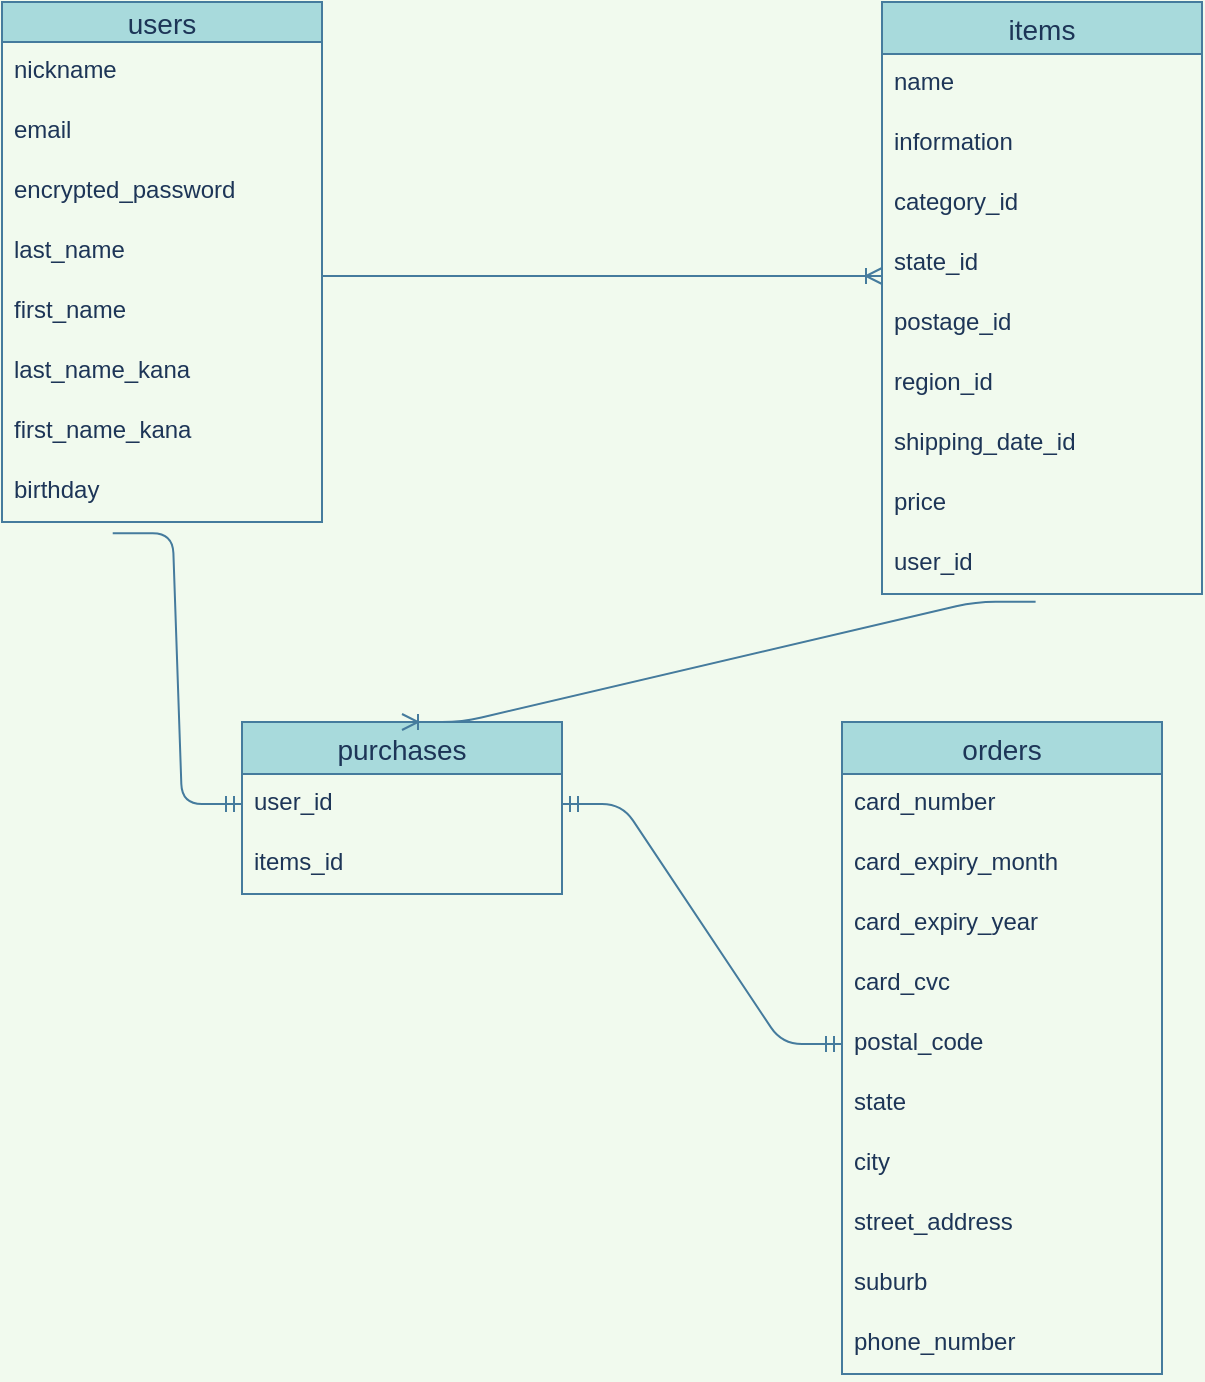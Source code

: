 <mxfile>
    <diagram id="XDIRjMAd6OkRg0HsLtU0" name="ページ1">
        <mxGraphModel dx="896" dy="723" grid="1" gridSize="10" guides="1" tooltips="1" connect="1" arrows="1" fold="1" page="1" pageScale="1" pageWidth="827" pageHeight="1169" background="#F1FAEE" math="0" shadow="0">
            <root>
                <mxCell id="0"/>
                <mxCell id="1" parent="0"/>
                <mxCell id="46" value="users" style="swimlane;fontStyle=0;childLayout=stackLayout;horizontal=1;startSize=20;horizontalStack=0;resizeParent=1;resizeParentMax=0;resizeLast=0;collapsible=1;marginBottom=0;align=center;fontSize=14;fillColor=#A8DADC;strokeColor=#457B9D;fontColor=#1D3557;" parent="1" vertex="1">
                    <mxGeometry x="40" y="40" width="160" height="260" as="geometry">
                        <mxRectangle x="70" y="170" width="50" height="26" as="alternateBounds"/>
                    </mxGeometry>
                </mxCell>
                <mxCell id="47" value="nickname&#10;" style="text;strokeColor=none;fillColor=none;spacingLeft=4;spacingRight=4;overflow=hidden;rotatable=0;points=[[0,0.5],[1,0.5]];portConstraint=eastwest;fontSize=12;fontColor=#1D3557;" parent="46" vertex="1">
                    <mxGeometry y="20" width="160" height="30" as="geometry"/>
                </mxCell>
                <mxCell id="48" value="email" style="text;strokeColor=none;fillColor=none;spacingLeft=4;spacingRight=4;overflow=hidden;rotatable=0;points=[[0,0.5],[1,0.5]];portConstraint=eastwest;fontSize=12;fontColor=#1D3557;" parent="46" vertex="1">
                    <mxGeometry y="50" width="160" height="30" as="geometry"/>
                </mxCell>
                <mxCell id="49" value="encrypted_password&#10;" style="text;strokeColor=none;fillColor=none;spacingLeft=4;spacingRight=4;overflow=hidden;rotatable=0;points=[[0,0.5],[1,0.5]];portConstraint=eastwest;fontSize=12;fontColor=#1D3557;" parent="46" vertex="1">
                    <mxGeometry y="80" width="160" height="30" as="geometry"/>
                </mxCell>
                <mxCell id="63" value="last_name" style="text;strokeColor=none;fillColor=none;spacingLeft=4;spacingRight=4;overflow=hidden;rotatable=0;points=[[0,0.5],[1,0.5]];portConstraint=eastwest;fontSize=12;fontColor=#1D3557;" parent="46" vertex="1">
                    <mxGeometry y="110" width="160" height="30" as="geometry"/>
                </mxCell>
                <mxCell id="64" value="first_name" style="text;strokeColor=none;fillColor=none;spacingLeft=4;spacingRight=4;overflow=hidden;rotatable=0;points=[[0,0.5],[1,0.5]];portConstraint=eastwest;fontSize=12;fontColor=#1D3557;" parent="46" vertex="1">
                    <mxGeometry y="140" width="160" height="30" as="geometry"/>
                </mxCell>
                <mxCell id="65" value="last_name_kana" style="text;strokeColor=none;fillColor=none;spacingLeft=4;spacingRight=4;overflow=hidden;rotatable=0;points=[[0,0.5],[1,0.5]];portConstraint=eastwest;fontSize=12;fontColor=#1D3557;" parent="46" vertex="1">
                    <mxGeometry y="170" width="160" height="30" as="geometry"/>
                </mxCell>
                <mxCell id="66" value="first_name_kana" style="text;spacingLeft=4;spacingRight=4;overflow=hidden;rotatable=0;points=[[0,0.5],[1,0.5]];portConstraint=eastwest;fontSize=12;fontColor=#1D3557;" parent="46" vertex="1">
                    <mxGeometry y="200" width="160" height="30" as="geometry"/>
                </mxCell>
                <mxCell id="68" value="birthday" style="text;spacingLeft=4;spacingRight=4;overflow=hidden;rotatable=0;points=[[0,0.5],[1,0.5]];portConstraint=eastwest;fontSize=12;fontColor=#1D3557;" parent="46" vertex="1">
                    <mxGeometry y="230" width="160" height="30" as="geometry"/>
                </mxCell>
                <mxCell id="69" value="" style="edgeStyle=entityRelationEdgeStyle;fontSize=12;html=1;endArrow=ERoneToMany;exitX=1;exitY=-0.1;exitDx=0;exitDy=0;exitPerimeter=0;strokeColor=#457B9D;fontColor=#1D3557;labelBackgroundColor=#F1FAEE;" parent="1" source="64" edge="1">
                    <mxGeometry width="100" height="100" relative="1" as="geometry">
                        <mxPoint x="300" y="250" as="sourcePoint"/>
                        <mxPoint x="480" y="177" as="targetPoint"/>
                    </mxGeometry>
                </mxCell>
                <mxCell id="70" value="items" style="swimlane;fontStyle=0;childLayout=stackLayout;horizontal=1;startSize=26;horizontalStack=0;resizeParent=1;resizeParentMax=0;resizeLast=0;collapsible=1;marginBottom=0;align=center;fontSize=14;fillColor=#A8DADC;strokeColor=#457B9D;fontColor=#1D3557;" parent="1" vertex="1">
                    <mxGeometry x="480" y="40" width="160" height="296" as="geometry"/>
                </mxCell>
                <mxCell id="72" value="name" style="text;strokeColor=none;fillColor=none;spacingLeft=4;spacingRight=4;overflow=hidden;rotatable=0;points=[[0,0.5],[1,0.5]];portConstraint=eastwest;fontSize=12;fontColor=#1D3557;" parent="70" vertex="1">
                    <mxGeometry y="26" width="160" height="30" as="geometry"/>
                </mxCell>
                <mxCell id="73" value="information" style="text;strokeColor=none;fillColor=none;spacingLeft=4;spacingRight=4;overflow=hidden;rotatable=0;points=[[0,0.5],[1,0.5]];portConstraint=eastwest;fontSize=12;fontColor=#1D3557;" parent="70" vertex="1">
                    <mxGeometry y="56" width="160" height="30" as="geometry"/>
                </mxCell>
                <mxCell id="74" value="category_id" style="text;strokeColor=none;fillColor=none;spacingLeft=4;spacingRight=4;overflow=hidden;rotatable=0;points=[[0,0.5],[1,0.5]];portConstraint=eastwest;fontSize=12;fontColor=#1D3557;" parent="70" vertex="1">
                    <mxGeometry y="86" width="160" height="30" as="geometry"/>
                </mxCell>
                <mxCell id="75" value="state_id" style="text;strokeColor=none;fillColor=none;spacingLeft=4;spacingRight=4;overflow=hidden;rotatable=0;points=[[0,0.5],[1,0.5]];portConstraint=eastwest;fontSize=12;fontColor=#1D3557;" parent="70" vertex="1">
                    <mxGeometry y="116" width="160" height="30" as="geometry"/>
                </mxCell>
                <mxCell id="76" value="postage_id" style="text;strokeColor=none;fillColor=none;spacingLeft=4;spacingRight=4;overflow=hidden;rotatable=0;points=[[0,0.5],[1,0.5]];portConstraint=eastwest;fontSize=12;fontColor=#1D3557;" parent="70" vertex="1">
                    <mxGeometry y="146" width="160" height="30" as="geometry"/>
                </mxCell>
                <mxCell id="77" value="region_id" style="text;strokeColor=none;fillColor=none;spacingLeft=4;spacingRight=4;overflow=hidden;rotatable=0;points=[[0,0.5],[1,0.5]];portConstraint=eastwest;fontSize=12;fontColor=#1D3557;" parent="70" vertex="1">
                    <mxGeometry y="176" width="160" height="30" as="geometry"/>
                </mxCell>
                <mxCell id="78" value="shipping_date_id" style="text;strokeColor=none;fillColor=none;spacingLeft=4;spacingRight=4;overflow=hidden;rotatable=0;points=[[0,0.5],[1,0.5]];portConstraint=eastwest;fontSize=12;fontColor=#1D3557;" parent="70" vertex="1">
                    <mxGeometry y="206" width="160" height="30" as="geometry"/>
                </mxCell>
                <mxCell id="79" value="price" style="text;strokeColor=none;fillColor=none;spacingLeft=4;spacingRight=4;overflow=hidden;rotatable=0;points=[[0,0.5],[1,0.5]];portConstraint=eastwest;fontSize=12;fontColor=#1D3557;" parent="70" vertex="1">
                    <mxGeometry y="236" width="160" height="30" as="geometry"/>
                </mxCell>
                <mxCell id="80" value="user_id" style="text;strokeColor=none;fillColor=none;spacingLeft=4;spacingRight=4;overflow=hidden;rotatable=0;points=[[0,0.5],[1,0.5]];portConstraint=eastwest;fontSize=12;fontColor=#1D3557;" parent="70" vertex="1">
                    <mxGeometry y="266" width="160" height="30" as="geometry"/>
                </mxCell>
                <mxCell id="82" value="orders" style="swimlane;fontStyle=0;childLayout=stackLayout;horizontal=1;startSize=26;horizontalStack=0;resizeParent=1;resizeParentMax=0;resizeLast=0;collapsible=1;marginBottom=0;align=center;fontSize=14;fillColor=#A8DADC;strokeColor=#457B9D;fontColor=#1D3557;" parent="1" vertex="1">
                    <mxGeometry x="460" y="400" width="160" height="326" as="geometry"/>
                </mxCell>
                <mxCell id="83" value="card_number" style="text;strokeColor=none;fillColor=none;spacingLeft=4;spacingRight=4;overflow=hidden;rotatable=0;points=[[0,0.5],[1,0.5]];portConstraint=eastwest;fontSize=12;fontColor=#1D3557;" parent="82" vertex="1">
                    <mxGeometry y="26" width="160" height="30" as="geometry"/>
                </mxCell>
                <mxCell id="84" value="card_expiry_month" style="text;strokeColor=none;fillColor=none;spacingLeft=4;spacingRight=4;overflow=hidden;rotatable=0;points=[[0,0.5],[1,0.5]];portConstraint=eastwest;fontSize=12;fontColor=#1D3557;" parent="82" vertex="1">
                    <mxGeometry y="56" width="160" height="30" as="geometry"/>
                </mxCell>
                <mxCell id="85" value="card_expiry_year" style="text;strokeColor=none;fillColor=none;spacingLeft=4;spacingRight=4;overflow=hidden;rotatable=0;points=[[0,0.5],[1,0.5]];portConstraint=eastwest;fontSize=12;fontColor=#1D3557;" parent="82" vertex="1">
                    <mxGeometry y="86" width="160" height="30" as="geometry"/>
                </mxCell>
                <mxCell id="86" value="card_cvc" style="text;strokeColor=none;fillColor=none;spacingLeft=4;spacingRight=4;overflow=hidden;rotatable=0;points=[[0,0.5],[1,0.5]];portConstraint=eastwest;fontSize=12;fontColor=#1D3557;" parent="82" vertex="1">
                    <mxGeometry y="116" width="160" height="30" as="geometry"/>
                </mxCell>
                <mxCell id="87" value="postal_code" style="text;strokeColor=none;fillColor=none;spacingLeft=4;spacingRight=4;overflow=hidden;rotatable=0;points=[[0,0.5],[1,0.5]];portConstraint=eastwest;fontSize=12;fontColor=#1D3557;" parent="82" vertex="1">
                    <mxGeometry y="146" width="160" height="30" as="geometry"/>
                </mxCell>
                <mxCell id="88" value="state" style="text;strokeColor=none;fillColor=none;spacingLeft=4;spacingRight=4;overflow=hidden;rotatable=0;points=[[0,0.5],[1,0.5]];portConstraint=eastwest;fontSize=12;fontColor=#1D3557;" parent="82" vertex="1">
                    <mxGeometry y="176" width="160" height="30" as="geometry"/>
                </mxCell>
                <mxCell id="89" value="city" style="text;strokeColor=none;fillColor=none;spacingLeft=4;spacingRight=4;overflow=hidden;rotatable=0;points=[[0,0.5],[1,0.5]];portConstraint=eastwest;fontSize=12;fontColor=#1D3557;" parent="82" vertex="1">
                    <mxGeometry y="206" width="160" height="30" as="geometry"/>
                </mxCell>
                <mxCell id="90" value="street_address" style="text;strokeColor=none;fillColor=none;spacingLeft=4;spacingRight=4;overflow=hidden;rotatable=0;points=[[0,0.5],[1,0.5]];portConstraint=eastwest;fontSize=12;fontColor=#1D3557;" parent="82" vertex="1">
                    <mxGeometry y="236" width="160" height="30" as="geometry"/>
                </mxCell>
                <mxCell id="91" value="suburb" style="text;strokeColor=none;fillColor=none;spacingLeft=4;spacingRight=4;overflow=hidden;rotatable=0;points=[[0,0.5],[1,0.5]];portConstraint=eastwest;fontSize=12;fontColor=#1D3557;" parent="82" vertex="1">
                    <mxGeometry y="266" width="160" height="30" as="geometry"/>
                </mxCell>
                <mxCell id="92" value="phone_number" style="text;strokeColor=none;fillColor=none;spacingLeft=4;spacingRight=4;overflow=hidden;rotatable=0;points=[[0,0.5],[1,0.5]];portConstraint=eastwest;fontSize=12;fontColor=#1D3557;" parent="82" vertex="1">
                    <mxGeometry y="296" width="160" height="30" as="geometry"/>
                </mxCell>
                <mxCell id="100" value="purchases" style="swimlane;fontStyle=0;childLayout=stackLayout;horizontal=1;startSize=26;horizontalStack=0;resizeParent=1;resizeParentMax=0;resizeLast=0;collapsible=1;marginBottom=0;align=center;fontSize=14;fillColor=#A8DADC;strokeColor=#457B9D;fontColor=#1D3557;" vertex="1" parent="1">
                    <mxGeometry x="160" y="400" width="160" height="86" as="geometry"/>
                </mxCell>
                <mxCell id="101" value="user_id" style="text;fillColor=none;spacingLeft=4;spacingRight=4;overflow=hidden;rotatable=0;points=[[0,0.5],[1,0.5]];portConstraint=eastwest;fontSize=12;fontColor=#1D3557;" vertex="1" parent="100">
                    <mxGeometry y="26" width="160" height="30" as="geometry"/>
                </mxCell>
                <mxCell id="102" value="items_id" style="text;strokeColor=none;fillColor=none;spacingLeft=4;spacingRight=4;overflow=hidden;rotatable=0;points=[[0,0.5],[1,0.5]];portConstraint=eastwest;fontSize=12;fontColor=#1D3557;" vertex="1" parent="100">
                    <mxGeometry y="56" width="160" height="30" as="geometry"/>
                </mxCell>
                <mxCell id="104" value="" style="edgeStyle=entityRelationEdgeStyle;fontSize=12;html=1;endArrow=ERmandOne;strokeColor=#457B9D;fillColor=#A8DADC;exitX=0.346;exitY=1.186;exitDx=0;exitDy=0;exitPerimeter=0;entryX=0;entryY=0.5;entryDx=0;entryDy=0;" edge="1" parent="1" source="68" target="101">
                    <mxGeometry width="100" height="100" relative="1" as="geometry">
                        <mxPoint x="90" y="450" as="sourcePoint"/>
                        <mxPoint x="150" y="440" as="targetPoint"/>
                    </mxGeometry>
                </mxCell>
                <mxCell id="105" value="" style="edgeStyle=entityRelationEdgeStyle;fontSize=12;html=1;endArrow=ERmandOne;startArrow=ERmandOne;strokeColor=#457B9D;fillColor=#A8DADC;exitX=1;exitY=0.5;exitDx=0;exitDy=0;entryX=0;entryY=0.5;entryDx=0;entryDy=0;" edge="1" parent="1" source="101" target="87">
                    <mxGeometry width="100" height="100" relative="1" as="geometry">
                        <mxPoint x="360" y="470" as="sourcePoint"/>
                        <mxPoint x="460" y="370" as="targetPoint"/>
                    </mxGeometry>
                </mxCell>
                <mxCell id="106" value="" style="edgeStyle=entityRelationEdgeStyle;fontSize=12;html=1;endArrow=ERoneToMany;strokeColor=#457B9D;fillColor=#A8DADC;exitX=0.48;exitY=1.129;exitDx=0;exitDy=0;exitPerimeter=0;entryX=0.5;entryY=0;entryDx=0;entryDy=0;" edge="1" parent="1" source="80" target="100">
                    <mxGeometry width="100" height="100" relative="1" as="geometry">
                        <mxPoint x="360" y="470" as="sourcePoint"/>
                        <mxPoint x="460" y="370" as="targetPoint"/>
                    </mxGeometry>
                </mxCell>
            </root>
        </mxGraphModel>
    </diagram>
</mxfile>